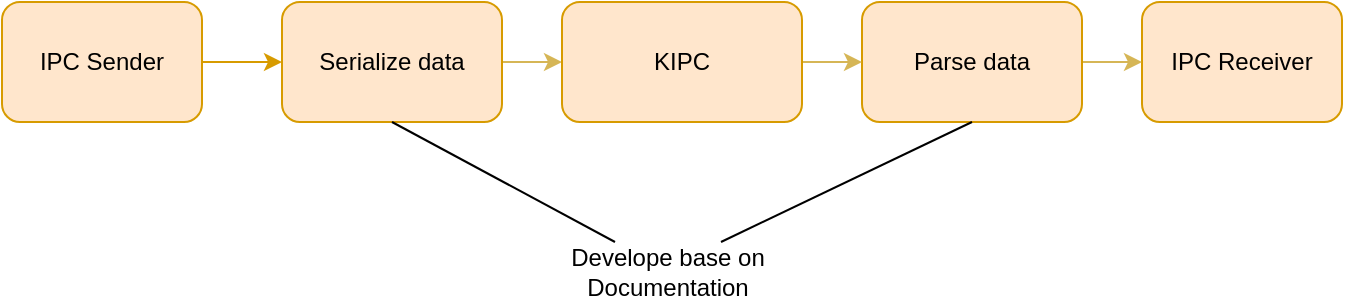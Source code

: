 <mxfile version="24.7.6">
  <diagram name="Page-1" id="YBjLCnP0qr87rC2l0TPD">
    <mxGraphModel dx="1050" dy="530" grid="1" gridSize="10" guides="1" tooltips="1" connect="1" arrows="1" fold="1" page="1" pageScale="1" pageWidth="827" pageHeight="1169" math="0" shadow="0">
      <root>
        <mxCell id="0" />
        <mxCell id="1" parent="0" />
        <mxCell id="pb9I8ziDOp2fgeYc50n--6" style="edgeStyle=orthogonalEdgeStyle;rounded=0;orthogonalLoop=1;jettySize=auto;html=1;exitX=1;exitY=0.5;exitDx=0;exitDy=0;entryX=0;entryY=0.5;entryDx=0;entryDy=0;fillColor=#ffe6cc;strokeColor=#d79b00;" edge="1" parent="1" source="pb9I8ziDOp2fgeYc50n--1" target="pb9I8ziDOp2fgeYc50n--3">
          <mxGeometry relative="1" as="geometry" />
        </mxCell>
        <mxCell id="pb9I8ziDOp2fgeYc50n--1" value="IPC Sender" style="rounded=1;whiteSpace=wrap;html=1;fillColor=#ffe6cc;strokeColor=#d79b00;" vertex="1" parent="1">
          <mxGeometry x="60" y="170" width="100" height="60" as="geometry" />
        </mxCell>
        <mxCell id="pb9I8ziDOp2fgeYc50n--2" value="IPC Receiver" style="rounded=1;whiteSpace=wrap;html=1;fillColor=#ffe6cc;strokeColor=#d79b00;" vertex="1" parent="1">
          <mxGeometry x="630" y="170" width="100" height="60" as="geometry" />
        </mxCell>
        <mxCell id="pb9I8ziDOp2fgeYc50n--7" style="edgeStyle=orthogonalEdgeStyle;rounded=0;orthogonalLoop=1;jettySize=auto;html=1;exitX=1;exitY=0.5;exitDx=0;exitDy=0;entryX=0;entryY=0.5;entryDx=0;entryDy=0;fillColor=#fff2cc;strokeColor=#d6b656;" edge="1" parent="1" source="pb9I8ziDOp2fgeYc50n--3" target="pb9I8ziDOp2fgeYc50n--5">
          <mxGeometry relative="1" as="geometry" />
        </mxCell>
        <mxCell id="pb9I8ziDOp2fgeYc50n--3" value="Serialize data" style="rounded=1;whiteSpace=wrap;html=1;fillColor=#ffe6cc;strokeColor=#d79b00;" vertex="1" parent="1">
          <mxGeometry x="200" y="170" width="110" height="60" as="geometry" />
        </mxCell>
        <mxCell id="pb9I8ziDOp2fgeYc50n--9" style="edgeStyle=orthogonalEdgeStyle;rounded=0;orthogonalLoop=1;jettySize=auto;html=1;exitX=1;exitY=0.5;exitDx=0;exitDy=0;entryX=0;entryY=0.5;entryDx=0;entryDy=0;fillColor=#fff2cc;strokeColor=#d6b656;" edge="1" parent="1" source="pb9I8ziDOp2fgeYc50n--4" target="pb9I8ziDOp2fgeYc50n--2">
          <mxGeometry relative="1" as="geometry" />
        </mxCell>
        <mxCell id="pb9I8ziDOp2fgeYc50n--4" value="Parse data" style="rounded=1;whiteSpace=wrap;html=1;fillColor=#ffe6cc;strokeColor=#d79b00;" vertex="1" parent="1">
          <mxGeometry x="490" y="170" width="110" height="60" as="geometry" />
        </mxCell>
        <mxCell id="pb9I8ziDOp2fgeYc50n--8" style="edgeStyle=orthogonalEdgeStyle;rounded=0;orthogonalLoop=1;jettySize=auto;html=1;exitX=1;exitY=0.5;exitDx=0;exitDy=0;entryX=0;entryY=0.5;entryDx=0;entryDy=0;fillColor=#fff2cc;strokeColor=#d6b656;" edge="1" parent="1" source="pb9I8ziDOp2fgeYc50n--5" target="pb9I8ziDOp2fgeYc50n--4">
          <mxGeometry relative="1" as="geometry" />
        </mxCell>
        <mxCell id="pb9I8ziDOp2fgeYc50n--5" value="KIPC" style="rounded=1;whiteSpace=wrap;html=1;fillColor=#ffe6cc;strokeColor=#d79b00;" vertex="1" parent="1">
          <mxGeometry x="340" y="170" width="120" height="60" as="geometry" />
        </mxCell>
        <mxCell id="pb9I8ziDOp2fgeYc50n--19" value="Develope base on Documentation" style="text;html=1;align=center;verticalAlign=middle;whiteSpace=wrap;rounded=0;" vertex="1" parent="1">
          <mxGeometry x="340" y="290" width="106" height="30" as="geometry" />
        </mxCell>
        <mxCell id="pb9I8ziDOp2fgeYc50n--20" value="" style="endArrow=none;html=1;rounded=0;entryX=0.5;entryY=1;entryDx=0;entryDy=0;exitX=0.75;exitY=0;exitDx=0;exitDy=0;" edge="1" parent="1" source="pb9I8ziDOp2fgeYc50n--19" target="pb9I8ziDOp2fgeYc50n--4">
          <mxGeometry width="50" height="50" relative="1" as="geometry">
            <mxPoint x="400" y="280" as="sourcePoint" />
            <mxPoint x="440" y="250" as="targetPoint" />
          </mxGeometry>
        </mxCell>
        <mxCell id="pb9I8ziDOp2fgeYc50n--21" value="" style="endArrow=none;html=1;rounded=0;entryX=0.5;entryY=1;entryDx=0;entryDy=0;exitX=0.25;exitY=0;exitDx=0;exitDy=0;" edge="1" parent="1" source="pb9I8ziDOp2fgeYc50n--19" target="pb9I8ziDOp2fgeYc50n--3">
          <mxGeometry width="50" height="50" relative="1" as="geometry">
            <mxPoint x="390" y="280" as="sourcePoint" />
            <mxPoint x="555" y="240" as="targetPoint" />
          </mxGeometry>
        </mxCell>
      </root>
    </mxGraphModel>
  </diagram>
</mxfile>
